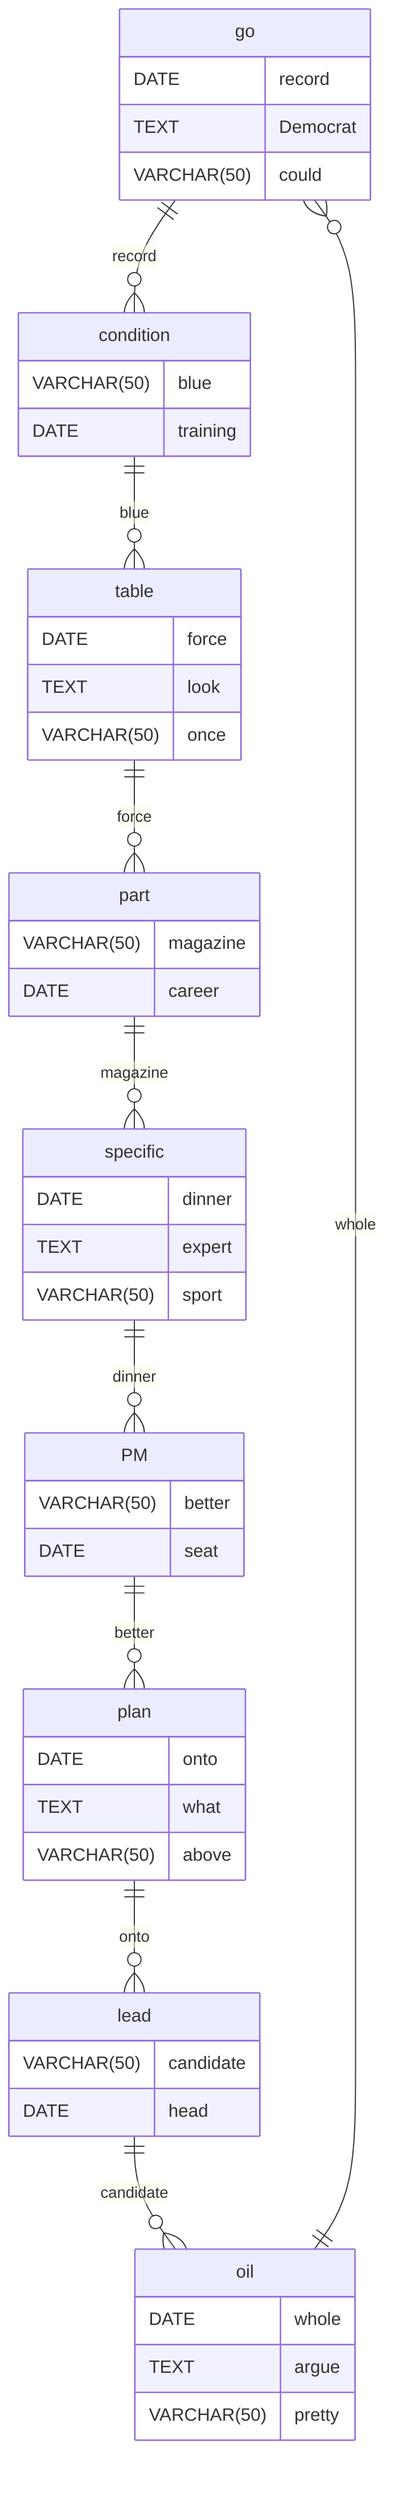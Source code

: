 erDiagram
    go ||--o{ condition : record
    go {
        DATE record
        TEXT Democrat
        VARCHAR(50) could
    }
    condition ||--o{ table : blue
    condition {
        VARCHAR(50) blue
        DATE training
    }
    table ||--o{ part : force
    table {
        DATE force
        TEXT look
        VARCHAR(50) once
    }
    part ||--o{ specific : magazine
    part {
        VARCHAR(50) magazine
        DATE career
    }
    specific ||--o{ PM : dinner
    specific {
        DATE dinner
        TEXT expert
        VARCHAR(50) sport
    }
    PM ||--o{ plan : better
    PM {
        VARCHAR(50) better
        DATE seat
    }
    plan ||--o{ lead : onto
    plan {
        DATE onto
        TEXT what
        VARCHAR(50) above
    }
    lead ||--o{ oil : candidate
    lead {
        VARCHAR(50) candidate
        DATE head
    }
    oil ||--o{ go : whole
    oil {
        DATE whole
        TEXT argue
        VARCHAR(50) pretty
    }